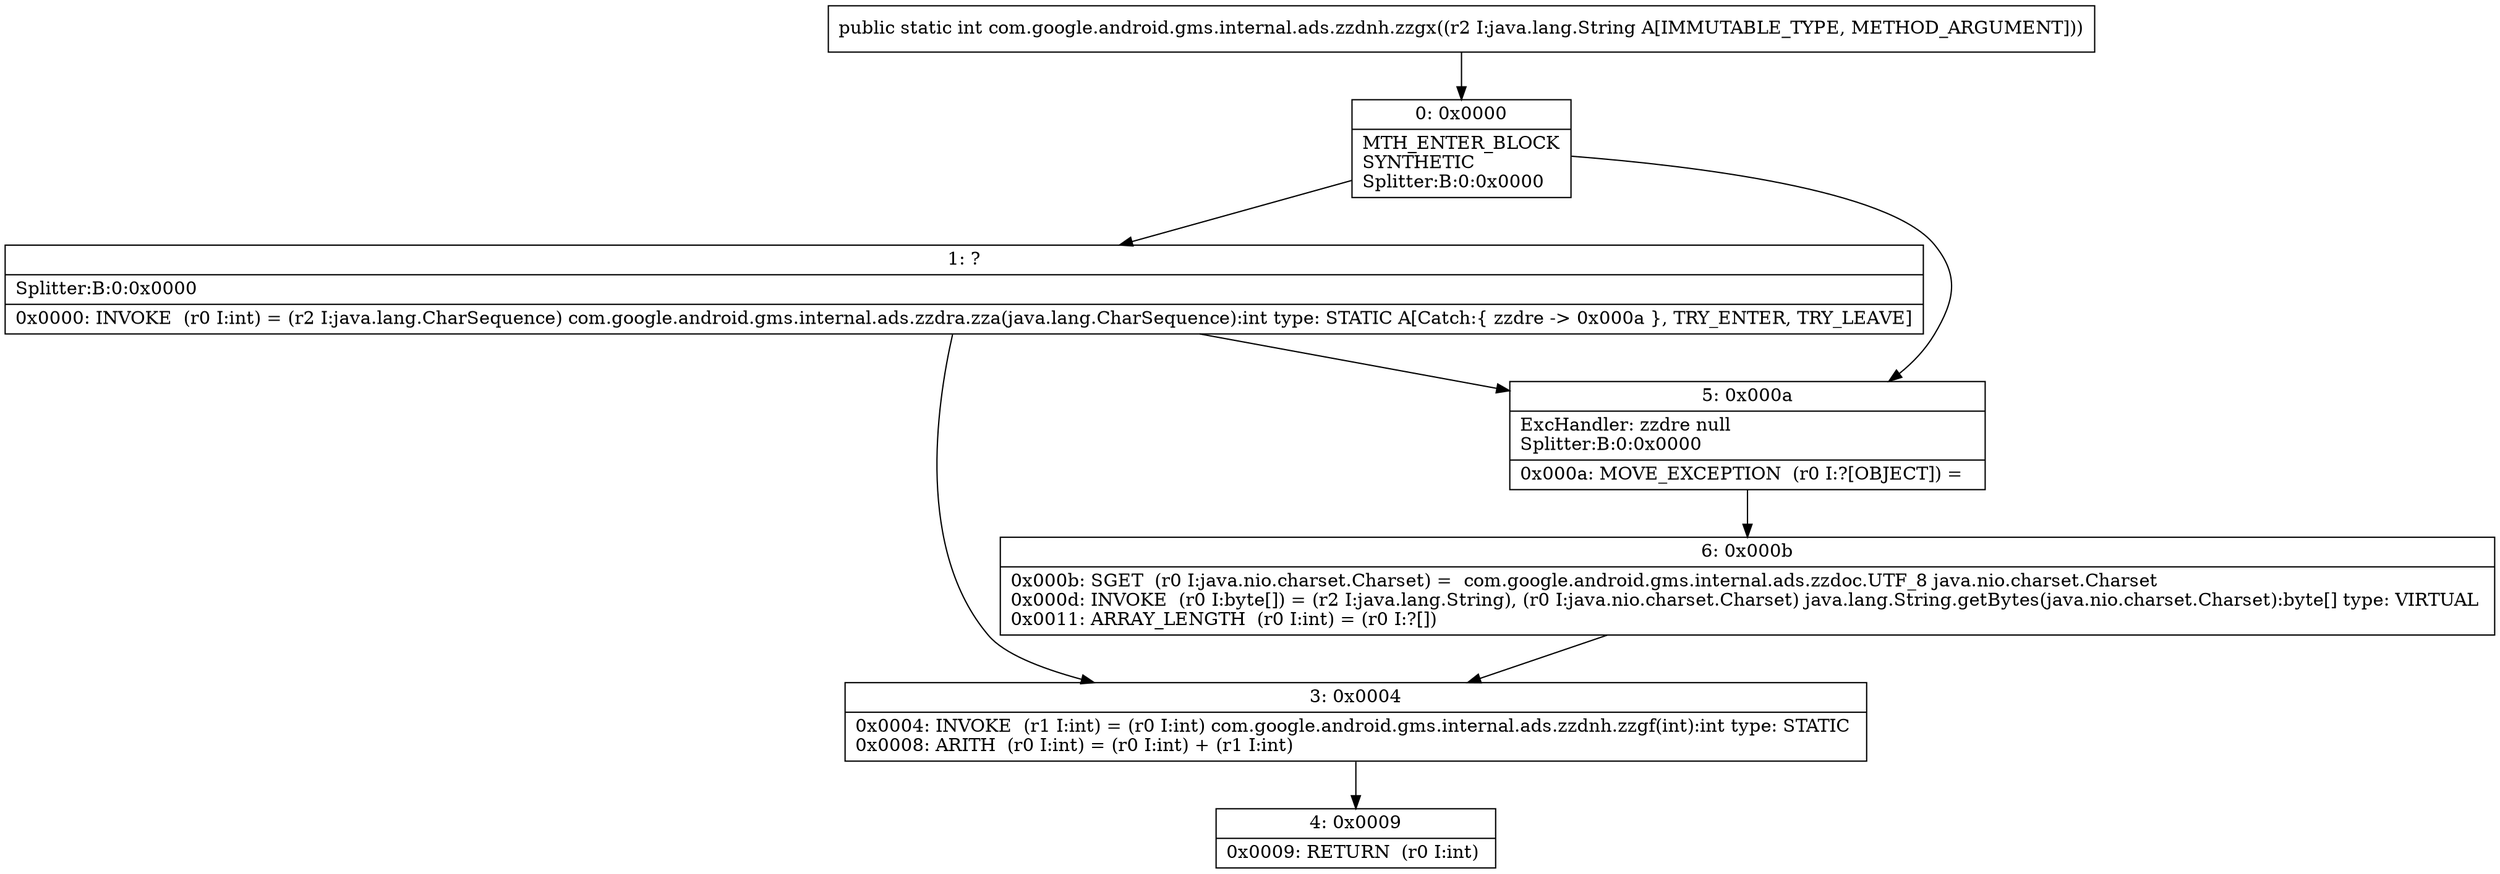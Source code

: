 digraph "CFG forcom.google.android.gms.internal.ads.zzdnh.zzgx(Ljava\/lang\/String;)I" {
Node_0 [shape=record,label="{0\:\ 0x0000|MTH_ENTER_BLOCK\lSYNTHETIC\lSplitter:B:0:0x0000\l}"];
Node_1 [shape=record,label="{1\:\ ?|Splitter:B:0:0x0000\l|0x0000: INVOKE  (r0 I:int) = (r2 I:java.lang.CharSequence) com.google.android.gms.internal.ads.zzdra.zza(java.lang.CharSequence):int type: STATIC A[Catch:\{ zzdre \-\> 0x000a \}, TRY_ENTER, TRY_LEAVE]\l}"];
Node_3 [shape=record,label="{3\:\ 0x0004|0x0004: INVOKE  (r1 I:int) = (r0 I:int) com.google.android.gms.internal.ads.zzdnh.zzgf(int):int type: STATIC \l0x0008: ARITH  (r0 I:int) = (r0 I:int) + (r1 I:int) \l}"];
Node_4 [shape=record,label="{4\:\ 0x0009|0x0009: RETURN  (r0 I:int) \l}"];
Node_5 [shape=record,label="{5\:\ 0x000a|ExcHandler: zzdre null\lSplitter:B:0:0x0000\l|0x000a: MOVE_EXCEPTION  (r0 I:?[OBJECT]) =  \l}"];
Node_6 [shape=record,label="{6\:\ 0x000b|0x000b: SGET  (r0 I:java.nio.charset.Charset) =  com.google.android.gms.internal.ads.zzdoc.UTF_8 java.nio.charset.Charset \l0x000d: INVOKE  (r0 I:byte[]) = (r2 I:java.lang.String), (r0 I:java.nio.charset.Charset) java.lang.String.getBytes(java.nio.charset.Charset):byte[] type: VIRTUAL \l0x0011: ARRAY_LENGTH  (r0 I:int) = (r0 I:?[]) \l}"];
MethodNode[shape=record,label="{public static int com.google.android.gms.internal.ads.zzdnh.zzgx((r2 I:java.lang.String A[IMMUTABLE_TYPE, METHOD_ARGUMENT])) }"];
MethodNode -> Node_0;
Node_0 -> Node_1;
Node_0 -> Node_5;
Node_1 -> Node_5;
Node_1 -> Node_3;
Node_3 -> Node_4;
Node_5 -> Node_6;
Node_6 -> Node_3;
}

